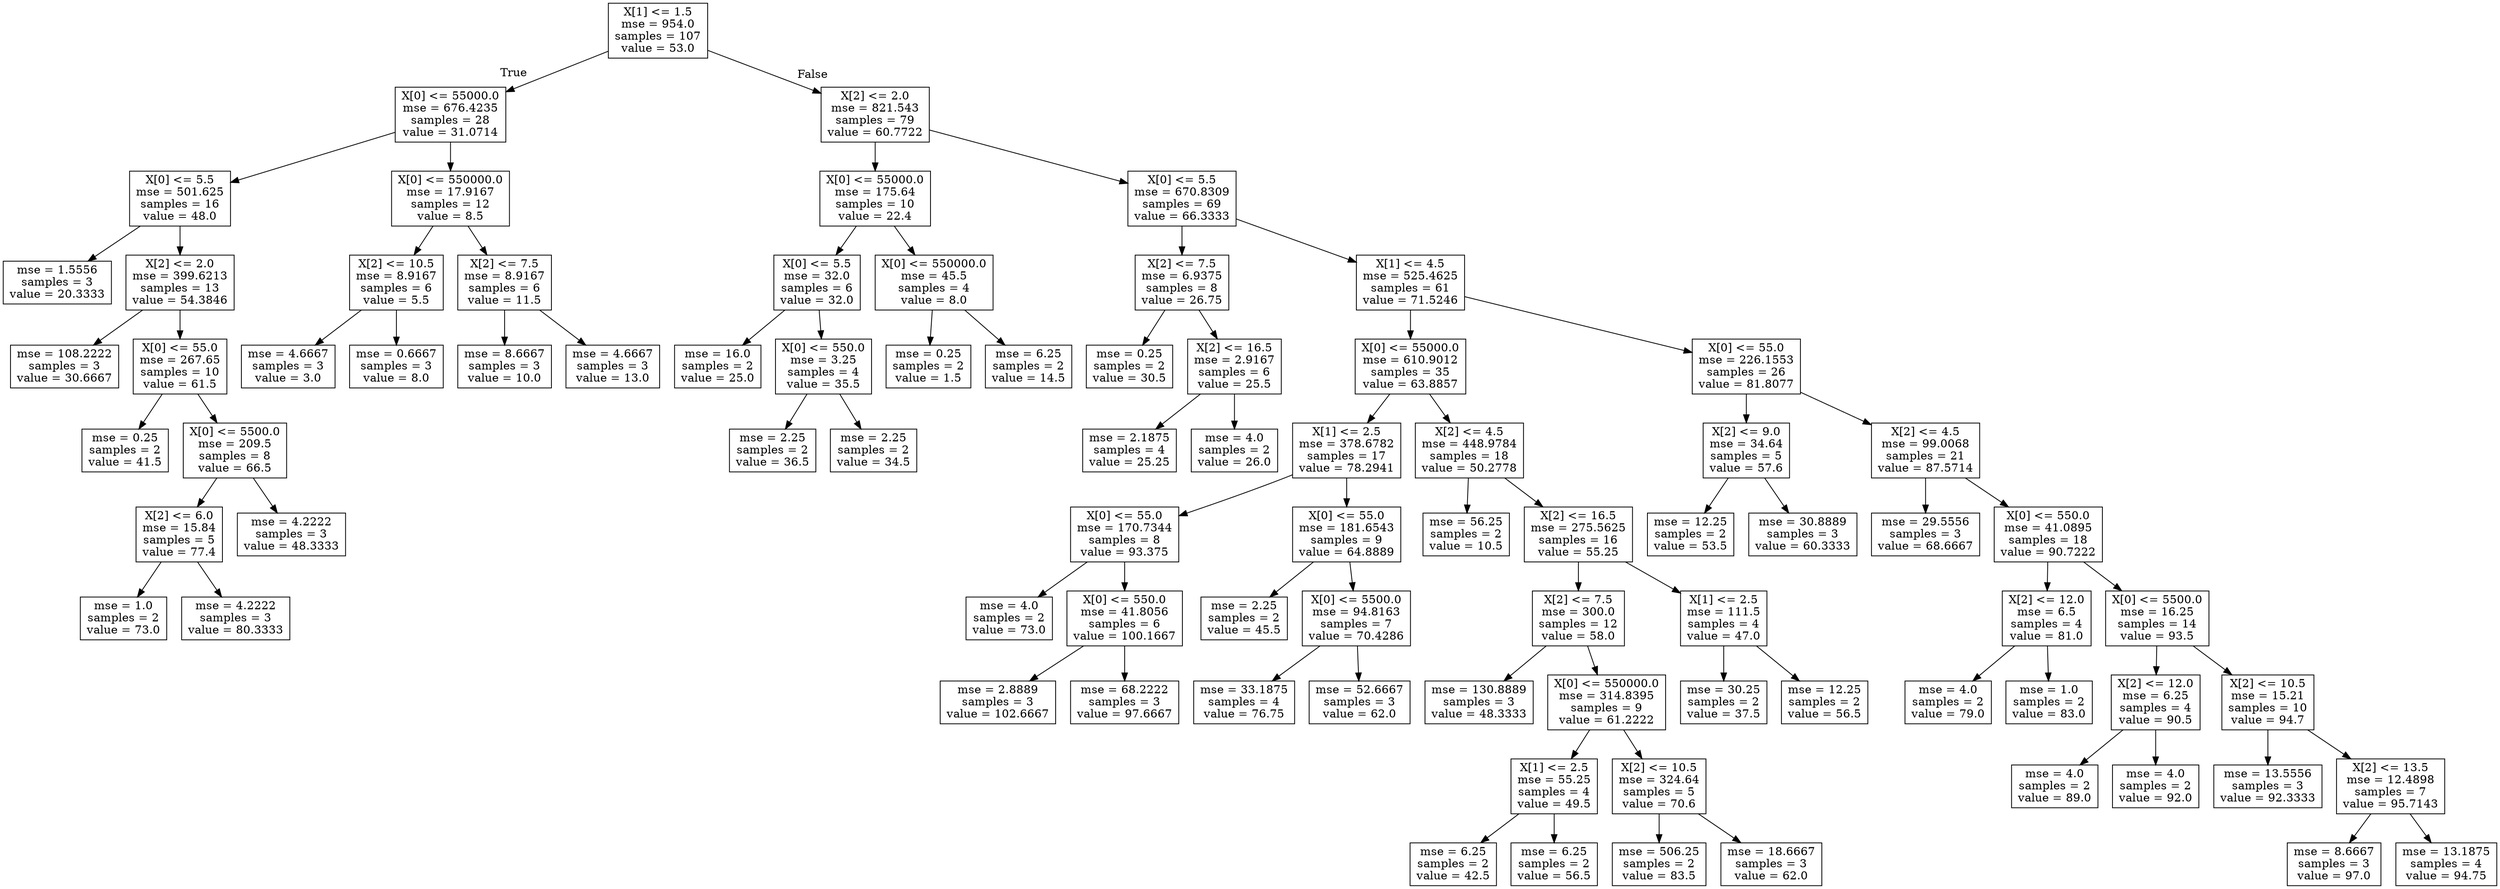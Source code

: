 digraph Tree {
node [shape=box] ;
0 [label="X[1] <= 1.5\nmse = 954.0\nsamples = 107\nvalue = 53.0"] ;
1 [label="X[0] <= 55000.0\nmse = 676.4235\nsamples = 28\nvalue = 31.0714"] ;
0 -> 1 [labeldistance=2.5, labelangle=45, headlabel="True"] ;
2 [label="X[0] <= 5.5\nmse = 501.625\nsamples = 16\nvalue = 48.0"] ;
1 -> 2 ;
3 [label="mse = 1.5556\nsamples = 3\nvalue = 20.3333"] ;
2 -> 3 ;
4 [label="X[2] <= 2.0\nmse = 399.6213\nsamples = 13\nvalue = 54.3846"] ;
2 -> 4 ;
5 [label="mse = 108.2222\nsamples = 3\nvalue = 30.6667"] ;
4 -> 5 ;
6 [label="X[0] <= 55.0\nmse = 267.65\nsamples = 10\nvalue = 61.5"] ;
4 -> 6 ;
7 [label="mse = 0.25\nsamples = 2\nvalue = 41.5"] ;
6 -> 7 ;
8 [label="X[0] <= 5500.0\nmse = 209.5\nsamples = 8\nvalue = 66.5"] ;
6 -> 8 ;
9 [label="X[2] <= 6.0\nmse = 15.84\nsamples = 5\nvalue = 77.4"] ;
8 -> 9 ;
10 [label="mse = 1.0\nsamples = 2\nvalue = 73.0"] ;
9 -> 10 ;
11 [label="mse = 4.2222\nsamples = 3\nvalue = 80.3333"] ;
9 -> 11 ;
12 [label="mse = 4.2222\nsamples = 3\nvalue = 48.3333"] ;
8 -> 12 ;
13 [label="X[0] <= 550000.0\nmse = 17.9167\nsamples = 12\nvalue = 8.5"] ;
1 -> 13 ;
14 [label="X[2] <= 10.5\nmse = 8.9167\nsamples = 6\nvalue = 5.5"] ;
13 -> 14 ;
15 [label="mse = 4.6667\nsamples = 3\nvalue = 3.0"] ;
14 -> 15 ;
16 [label="mse = 0.6667\nsamples = 3\nvalue = 8.0"] ;
14 -> 16 ;
17 [label="X[2] <= 7.5\nmse = 8.9167\nsamples = 6\nvalue = 11.5"] ;
13 -> 17 ;
18 [label="mse = 8.6667\nsamples = 3\nvalue = 10.0"] ;
17 -> 18 ;
19 [label="mse = 4.6667\nsamples = 3\nvalue = 13.0"] ;
17 -> 19 ;
20 [label="X[2] <= 2.0\nmse = 821.543\nsamples = 79\nvalue = 60.7722"] ;
0 -> 20 [labeldistance=2.5, labelangle=-45, headlabel="False"] ;
21 [label="X[0] <= 55000.0\nmse = 175.64\nsamples = 10\nvalue = 22.4"] ;
20 -> 21 ;
22 [label="X[0] <= 5.5\nmse = 32.0\nsamples = 6\nvalue = 32.0"] ;
21 -> 22 ;
23 [label="mse = 16.0\nsamples = 2\nvalue = 25.0"] ;
22 -> 23 ;
24 [label="X[0] <= 550.0\nmse = 3.25\nsamples = 4\nvalue = 35.5"] ;
22 -> 24 ;
25 [label="mse = 2.25\nsamples = 2\nvalue = 36.5"] ;
24 -> 25 ;
26 [label="mse = 2.25\nsamples = 2\nvalue = 34.5"] ;
24 -> 26 ;
27 [label="X[0] <= 550000.0\nmse = 45.5\nsamples = 4\nvalue = 8.0"] ;
21 -> 27 ;
28 [label="mse = 0.25\nsamples = 2\nvalue = 1.5"] ;
27 -> 28 ;
29 [label="mse = 6.25\nsamples = 2\nvalue = 14.5"] ;
27 -> 29 ;
30 [label="X[0] <= 5.5\nmse = 670.8309\nsamples = 69\nvalue = 66.3333"] ;
20 -> 30 ;
31 [label="X[2] <= 7.5\nmse = 6.9375\nsamples = 8\nvalue = 26.75"] ;
30 -> 31 ;
32 [label="mse = 0.25\nsamples = 2\nvalue = 30.5"] ;
31 -> 32 ;
33 [label="X[2] <= 16.5\nmse = 2.9167\nsamples = 6\nvalue = 25.5"] ;
31 -> 33 ;
34 [label="mse = 2.1875\nsamples = 4\nvalue = 25.25"] ;
33 -> 34 ;
35 [label="mse = 4.0\nsamples = 2\nvalue = 26.0"] ;
33 -> 35 ;
36 [label="X[1] <= 4.5\nmse = 525.4625\nsamples = 61\nvalue = 71.5246"] ;
30 -> 36 ;
37 [label="X[0] <= 55000.0\nmse = 610.9012\nsamples = 35\nvalue = 63.8857"] ;
36 -> 37 ;
38 [label="X[1] <= 2.5\nmse = 378.6782\nsamples = 17\nvalue = 78.2941"] ;
37 -> 38 ;
39 [label="X[0] <= 55.0\nmse = 170.7344\nsamples = 8\nvalue = 93.375"] ;
38 -> 39 ;
40 [label="mse = 4.0\nsamples = 2\nvalue = 73.0"] ;
39 -> 40 ;
41 [label="X[0] <= 550.0\nmse = 41.8056\nsamples = 6\nvalue = 100.1667"] ;
39 -> 41 ;
42 [label="mse = 2.8889\nsamples = 3\nvalue = 102.6667"] ;
41 -> 42 ;
43 [label="mse = 68.2222\nsamples = 3\nvalue = 97.6667"] ;
41 -> 43 ;
44 [label="X[0] <= 55.0\nmse = 181.6543\nsamples = 9\nvalue = 64.8889"] ;
38 -> 44 ;
45 [label="mse = 2.25\nsamples = 2\nvalue = 45.5"] ;
44 -> 45 ;
46 [label="X[0] <= 5500.0\nmse = 94.8163\nsamples = 7\nvalue = 70.4286"] ;
44 -> 46 ;
47 [label="mse = 33.1875\nsamples = 4\nvalue = 76.75"] ;
46 -> 47 ;
48 [label="mse = 52.6667\nsamples = 3\nvalue = 62.0"] ;
46 -> 48 ;
49 [label="X[2] <= 4.5\nmse = 448.9784\nsamples = 18\nvalue = 50.2778"] ;
37 -> 49 ;
50 [label="mse = 56.25\nsamples = 2\nvalue = 10.5"] ;
49 -> 50 ;
51 [label="X[2] <= 16.5\nmse = 275.5625\nsamples = 16\nvalue = 55.25"] ;
49 -> 51 ;
52 [label="X[2] <= 7.5\nmse = 300.0\nsamples = 12\nvalue = 58.0"] ;
51 -> 52 ;
53 [label="mse = 130.8889\nsamples = 3\nvalue = 48.3333"] ;
52 -> 53 ;
54 [label="X[0] <= 550000.0\nmse = 314.8395\nsamples = 9\nvalue = 61.2222"] ;
52 -> 54 ;
55 [label="X[1] <= 2.5\nmse = 55.25\nsamples = 4\nvalue = 49.5"] ;
54 -> 55 ;
56 [label="mse = 6.25\nsamples = 2\nvalue = 42.5"] ;
55 -> 56 ;
57 [label="mse = 6.25\nsamples = 2\nvalue = 56.5"] ;
55 -> 57 ;
58 [label="X[2] <= 10.5\nmse = 324.64\nsamples = 5\nvalue = 70.6"] ;
54 -> 58 ;
59 [label="mse = 506.25\nsamples = 2\nvalue = 83.5"] ;
58 -> 59 ;
60 [label="mse = 18.6667\nsamples = 3\nvalue = 62.0"] ;
58 -> 60 ;
61 [label="X[1] <= 2.5\nmse = 111.5\nsamples = 4\nvalue = 47.0"] ;
51 -> 61 ;
62 [label="mse = 30.25\nsamples = 2\nvalue = 37.5"] ;
61 -> 62 ;
63 [label="mse = 12.25\nsamples = 2\nvalue = 56.5"] ;
61 -> 63 ;
64 [label="X[0] <= 55.0\nmse = 226.1553\nsamples = 26\nvalue = 81.8077"] ;
36 -> 64 ;
65 [label="X[2] <= 9.0\nmse = 34.64\nsamples = 5\nvalue = 57.6"] ;
64 -> 65 ;
66 [label="mse = 12.25\nsamples = 2\nvalue = 53.5"] ;
65 -> 66 ;
67 [label="mse = 30.8889\nsamples = 3\nvalue = 60.3333"] ;
65 -> 67 ;
68 [label="X[2] <= 4.5\nmse = 99.0068\nsamples = 21\nvalue = 87.5714"] ;
64 -> 68 ;
69 [label="mse = 29.5556\nsamples = 3\nvalue = 68.6667"] ;
68 -> 69 ;
70 [label="X[0] <= 550.0\nmse = 41.0895\nsamples = 18\nvalue = 90.7222"] ;
68 -> 70 ;
71 [label="X[2] <= 12.0\nmse = 6.5\nsamples = 4\nvalue = 81.0"] ;
70 -> 71 ;
72 [label="mse = 4.0\nsamples = 2\nvalue = 79.0"] ;
71 -> 72 ;
73 [label="mse = 1.0\nsamples = 2\nvalue = 83.0"] ;
71 -> 73 ;
74 [label="X[0] <= 5500.0\nmse = 16.25\nsamples = 14\nvalue = 93.5"] ;
70 -> 74 ;
75 [label="X[2] <= 12.0\nmse = 6.25\nsamples = 4\nvalue = 90.5"] ;
74 -> 75 ;
76 [label="mse = 4.0\nsamples = 2\nvalue = 89.0"] ;
75 -> 76 ;
77 [label="mse = 4.0\nsamples = 2\nvalue = 92.0"] ;
75 -> 77 ;
78 [label="X[2] <= 10.5\nmse = 15.21\nsamples = 10\nvalue = 94.7"] ;
74 -> 78 ;
79 [label="mse = 13.5556\nsamples = 3\nvalue = 92.3333"] ;
78 -> 79 ;
80 [label="X[2] <= 13.5\nmse = 12.4898\nsamples = 7\nvalue = 95.7143"] ;
78 -> 80 ;
81 [label="mse = 8.6667\nsamples = 3\nvalue = 97.0"] ;
80 -> 81 ;
82 [label="mse = 13.1875\nsamples = 4\nvalue = 94.75"] ;
80 -> 82 ;
}